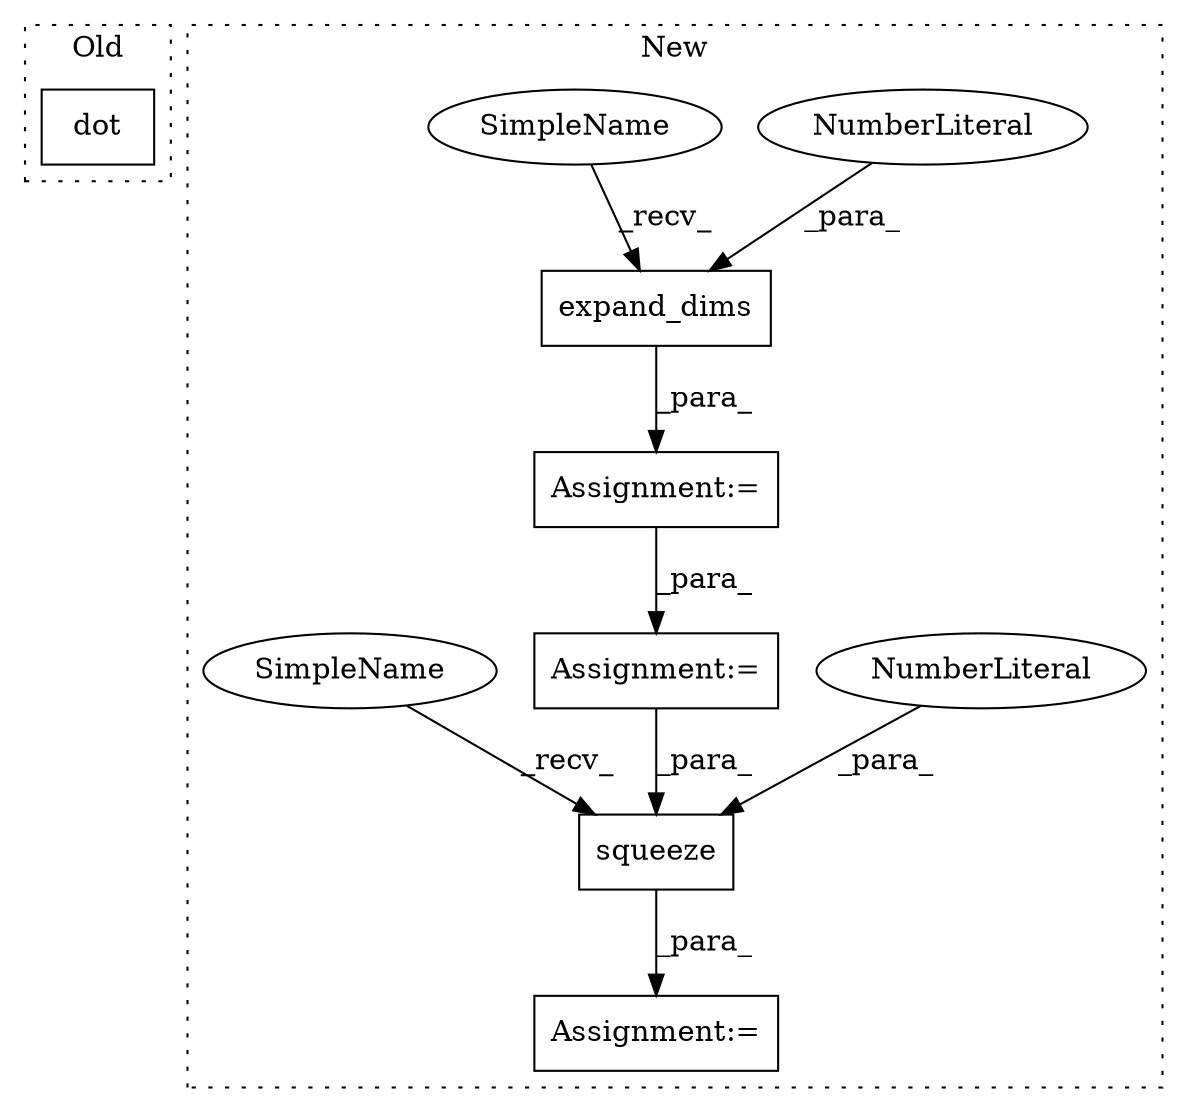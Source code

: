digraph G {
subgraph cluster0 {
1 [label="dot" a="32" s="2637,2679" l="4,1" shape="box"];
label = "Old";
style="dotted";
}
subgraph cluster1 {
2 [label="squeeze" a="32" s="3264,3297" l="8,1" shape="box"];
3 [label="Assignment:=" a="7" s="3257" l="1" shape="box"];
4 [label="expand_dims" a="32" s="2706,2731" l="12,1" shape="box"];
5 [label="NumberLiteral" a="34" s="2730" l="1" shape="ellipse"];
6 [label="NumberLiteral" a="34" s="3296" l="1" shape="ellipse"];
7 [label="Assignment:=" a="7" s="2699" l="1" shape="box"];
8 [label="Assignment:=" a="7" s="3014" l="1" shape="box"];
9 [label="SimpleName" a="42" s="2700" l="5" shape="ellipse"];
10 [label="SimpleName" a="42" s="3258" l="5" shape="ellipse"];
label = "New";
style="dotted";
}
2 -> 3 [label="_para_"];
4 -> 7 [label="_para_"];
5 -> 4 [label="_para_"];
6 -> 2 [label="_para_"];
7 -> 8 [label="_para_"];
8 -> 2 [label="_para_"];
9 -> 4 [label="_recv_"];
10 -> 2 [label="_recv_"];
}